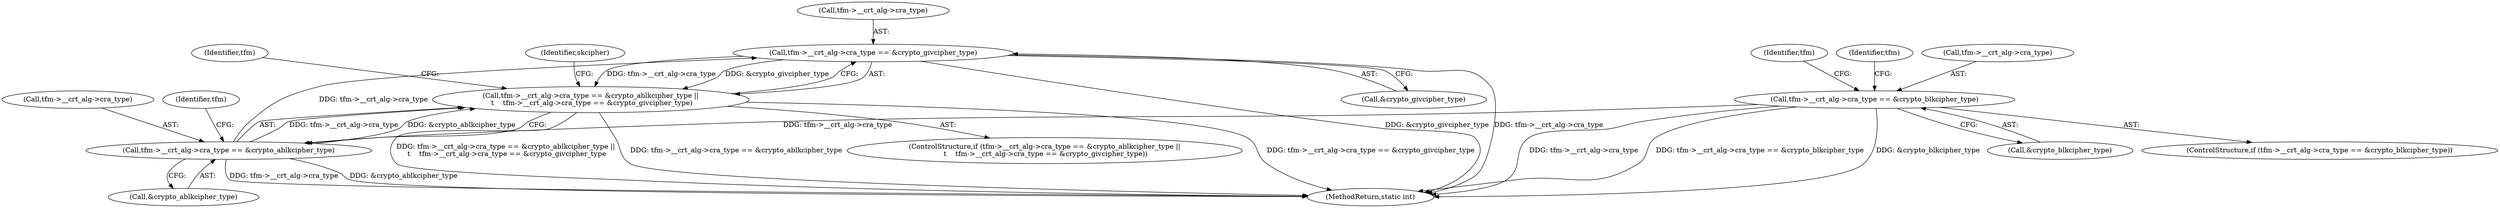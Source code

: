 digraph "0_linux_9933e113c2e87a9f46a40fde8dafbf801dca1ab9@API" {
"1000135" [label="(Call,tfm->__crt_alg->cra_type == &crypto_givcipher_type)"];
"1000127" [label="(Call,tfm->__crt_alg->cra_type == &crypto_ablkcipher_type)"];
"1000114" [label="(Call,tfm->__crt_alg->cra_type == &crypto_blkcipher_type)"];
"1000126" [label="(Call,tfm->__crt_alg->cra_type == &crypto_ablkcipher_type ||\n \t    tfm->__crt_alg->cra_type == &crypto_givcipher_type)"];
"1000115" [label="(Call,tfm->__crt_alg->cra_type)"];
"1000124" [label="(Identifier,tfm)"];
"1000133" [label="(Call,&crypto_ablkcipher_type)"];
"1000126" [label="(Call,tfm->__crt_alg->cra_type == &crypto_ablkcipher_type ||\n \t    tfm->__crt_alg->cra_type == &crypto_givcipher_type)"];
"1000141" [label="(Call,&crypto_givcipher_type)"];
"1000114" [label="(Call,tfm->__crt_alg->cra_type == &crypto_blkcipher_type)"];
"1000125" [label="(ControlStructure,if (tfm->__crt_alg->cra_type == &crypto_ablkcipher_type ||\n \t    tfm->__crt_alg->cra_type == &crypto_givcipher_type))"];
"1000127" [label="(Call,tfm->__crt_alg->cra_type == &crypto_ablkcipher_type)"];
"1000145" [label="(Identifier,tfm)"];
"1000128" [label="(Call,tfm->__crt_alg->cra_type)"];
"1000113" [label="(ControlStructure,if (tfm->__crt_alg->cra_type == &crypto_blkcipher_type))"];
"1000120" [label="(Call,&crypto_blkcipher_type)"];
"1000199" [label="(MethodReturn,static int)"];
"1000148" [label="(Identifier,skcipher)"];
"1000136" [label="(Call,tfm->__crt_alg->cra_type)"];
"1000138" [label="(Identifier,tfm)"];
"1000135" [label="(Call,tfm->__crt_alg->cra_type == &crypto_givcipher_type)"];
"1000130" [label="(Identifier,tfm)"];
"1000135" -> "1000126"  [label="AST: "];
"1000135" -> "1000141"  [label="CFG: "];
"1000136" -> "1000135"  [label="AST: "];
"1000141" -> "1000135"  [label="AST: "];
"1000126" -> "1000135"  [label="CFG: "];
"1000135" -> "1000199"  [label="DDG: &crypto_givcipher_type"];
"1000135" -> "1000199"  [label="DDG: tfm->__crt_alg->cra_type"];
"1000135" -> "1000126"  [label="DDG: tfm->__crt_alg->cra_type"];
"1000135" -> "1000126"  [label="DDG: &crypto_givcipher_type"];
"1000127" -> "1000135"  [label="DDG: tfm->__crt_alg->cra_type"];
"1000127" -> "1000126"  [label="AST: "];
"1000127" -> "1000133"  [label="CFG: "];
"1000128" -> "1000127"  [label="AST: "];
"1000133" -> "1000127"  [label="AST: "];
"1000138" -> "1000127"  [label="CFG: "];
"1000126" -> "1000127"  [label="CFG: "];
"1000127" -> "1000199"  [label="DDG: tfm->__crt_alg->cra_type"];
"1000127" -> "1000199"  [label="DDG: &crypto_ablkcipher_type"];
"1000127" -> "1000126"  [label="DDG: tfm->__crt_alg->cra_type"];
"1000127" -> "1000126"  [label="DDG: &crypto_ablkcipher_type"];
"1000114" -> "1000127"  [label="DDG: tfm->__crt_alg->cra_type"];
"1000114" -> "1000113"  [label="AST: "];
"1000114" -> "1000120"  [label="CFG: "];
"1000115" -> "1000114"  [label="AST: "];
"1000120" -> "1000114"  [label="AST: "];
"1000124" -> "1000114"  [label="CFG: "];
"1000130" -> "1000114"  [label="CFG: "];
"1000114" -> "1000199"  [label="DDG: tfm->__crt_alg->cra_type"];
"1000114" -> "1000199"  [label="DDG: tfm->__crt_alg->cra_type == &crypto_blkcipher_type"];
"1000114" -> "1000199"  [label="DDG: &crypto_blkcipher_type"];
"1000126" -> "1000125"  [label="AST: "];
"1000145" -> "1000126"  [label="CFG: "];
"1000148" -> "1000126"  [label="CFG: "];
"1000126" -> "1000199"  [label="DDG: tfm->__crt_alg->cra_type == &crypto_ablkcipher_type ||\n \t    tfm->__crt_alg->cra_type == &crypto_givcipher_type"];
"1000126" -> "1000199"  [label="DDG: tfm->__crt_alg->cra_type == &crypto_ablkcipher_type"];
"1000126" -> "1000199"  [label="DDG: tfm->__crt_alg->cra_type == &crypto_givcipher_type"];
}
